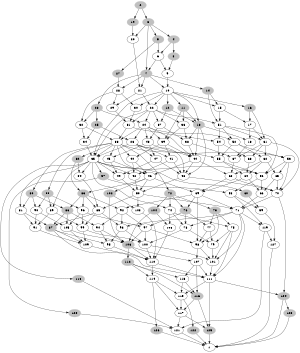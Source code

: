 digraph G {
	ratio="fill";
	size="2,2.5";
	1 [label="1"];
	2 [label="2" color=gray style=filled];
	3 [label="3" color=gray style=filled];
	4 [label="4" color=gray style=filled];
	5 [label="5" color=gray style=filled];
	6 [label="6"];
	7 [label="7" color=gray style=filled];
	8 [label="8" color=gray style=filled];
	9 [label="9"];
	10 [label="10"];
	11 [label="11" color=gray style=filled];
	12 [label="12" color=gray style=filled];
	13 [label="13" color=gray style=filled];
	14 [label="14" color=gray style=filled];
	15 [label="15"];
	16 [label="16" color=gray style=filled];
	17 [label="17"];
	18 [label="18"];
	19 [label="19" color=gray style=filled];
	20 [label="20"];
	21 [label="21"];
	22 [label="22"];
	23 [label="23" color=gray style=filled];
	24 [label="24"];
	25 [label="25" color=gray style=filled];
	26 [label="26"];
	27 [label="27" color=gray style=filled];
	28 [label="28"];
	29 [label="29"];
	30 [label="30"];
	31 [label="31"];
	32 [label="32"];
	33 [label="33"];
	34 [label="34"];
	35 [label="35"];
	36 [label="36"];
	37 [label="37"];
	38 [label="38"];
	39 [label="39"];
	40 [label="40"];
	41 [label="41"];
	42 [label="42"];
	43 [label="43"];
	44 [label="44"];
	45 [label="45"];
	46 [label="46"];
	47 [label="47"];
	48 [label="48"];
	49 [label="49"];
	50 [label="50"];
	51 [label="51"];
	52 [label="52"];
	53 [label="53"];
	54 [label="54"];
	55 [label="55"];
	56 [label="56"];
	57 [label="57" color=gray style=filled];
	58 [label="58"];
	59 [label="59"];
	60 [label="60" color=gray style=filled];
	61 [label="61"];
	62 [label="62"];
	63 [label="63"];
	64 [label="64"];
	65 [label="65"];
	66 [label="66"];
	67 [label="67"];
	68 [label="68"];
	69 [label="69"];
	70 [label="70"];
	71 [label="71"];
	72 [label="72" color=gray style=filled];
	73 [label="73" color=gray style=filled];
	74 [label="74"];
	75 [label="75"];
	76 [label="76" color=gray style=filled];
	77 [label="77"];
	78 [label="78"];
	79 [label="79"];
	80 [label="80" color=gray style=filled];
	81 [label="81"];
	82 [label="82" color=gray style=filled];
	83 [label="83" color=gray style=filled];
	84 [label="84"];
	85 [label="85"];
	86 [label="86" color=gray style=filled];
	87 [label="87" color=gray style=filled];
	88 [label="88" color=gray style=filled];
	89 [label="89"];
	90 [label="90"];
	91 [label="91"];
	92 [label="92"];
	93 [label="93"];
	94 [label="94"];
	95 [label="95"];
	96 [label="96"];
	97 [label="97"];
	98 [label="98"];
	99 [label="99"];
	100 [label="100"];
	101 [label="101"];
	102 [label="102" color=gray style=filled];
	103 [label="103"];
	104 [label="104" color=gray style=filled];
	105 [label="105"];
	106 [label="106" color=gray style=filled];
	107 [label="107"];
	108 [label="108"];
	109 [label="109"];
	110 [label="110"];
	111 [label="111"];
	112 [label="112" color=gray style=filled];
	113 [label="113"];
	114 [label="114"];
	115 [label="115"];
	116 [label="116" color=gray style=filled];
	117 [label="117"];
	118 [label="118" color=gray style=filled];
	119 [label="119"];
	120 [label="120" color=gray style=filled];
	121 [label="121"];
	122 [label="122" color=gray style=filled];
	123 [label="123" color=gray style=filled];
	124 [label="124" color=gray style=filled];
	125 [label="125" color=gray style=filled];
	126 [label="126" color=gray style=filled];
	127 [label="127"];
	2 -> 3;
	2 -> 19;
	3 -> 4;
	3 -> 5;
	3 -> 20;
	4 -> 6;
	4 -> 8;
	5 -> 6;
	5 -> 27;
	6 -> 7;
	6 -> 9;
	75 -> 111;
	124 -> 1;
	111 -> 124;
	111 -> 125;
	3 -> 7;
	61 -> 70;
	7 -> 10;
	7 -> 21;
	7 -> 23;
	7 -> 28;
	7 -> 14;
	8 -> 9;
	9 -> 10;
	10 -> 15;
	10 -> 22;
	10 -> 30;
	10 -> 13;
	22 -> 51;
	22 -> 35;
	51 -> 61;
	51 -> 56;
	35 -> 56;
	10 -> 35;
	10 -> 11;
	10 -> 12;
	10 -> 16;
	13 -> 18;
	14 -> 15;
	15 -> 17;
	15 -> 51;
	16 -> 17;
	17 -> 18;
	17 -> 61;
	18 -> 67;
	19 -> 20;
	20 -> 21;
	21 -> 22;
	21 -> 29;
	22 -> 24;
	22 -> 31;
	22 -> 36;
	22 -> 37;
	23 -> 24;
	23 -> 32;
	23 -> 25;
	14 -> 51;
	61 -> 62;
	61 -> 63;
	51 -> 52;
	51 -> 54;
	13 -> 44;
	24 -> 44;
	24 -> 33;
	24 -> 26;
	24 -> 39;
	24 -> 43;
	24 -> 52;
	28 -> 29;
	28 -> 30;
	28 -> 32;
	29 -> 31;
	30 -> 31;
	32 -> 33;
	32 -> 34;
	44 -> 46;
	44 -> 48;
	44 -> 68;
	31 -> 33;
	31 -> 54;
	33 -> 46;
	33 -> 35;
	33 -> 72;
	33 -> 40;
	33 -> 45;
	33 -> 55;
	25 -> 26;
	25 -> 34;
	46 -> 50;
	46 -> 102;
	70 -> 124;
	13 -> 48;
	26 -> 48;
	26 -> 53;
	26 -> 35;
	26 -> 41;
	26 -> 47;
	27 -> 28;
	33 -> 80;
	33 -> 82;
	33 -> 88;
	34 -> 35;
	35 -> 74;
	35 -> 42;
	35 -> 49;
	35 -> 81;
	35 -> 84;
	35 -> 89;
	35 -> 57;
	35 -> 118;
	35 -> 60;
	11 -> 36;
	36 -> 39;
	36 -> 38;
	12 -> 13;
	12 -> 37;
	13 -> 38;
	37 -> 38;
	37 -> 43;
	38 -> 44;
	38 -> 67;
	43 -> 44;
	43 -> 45;
	43 -> 47;
	45 -> 46;
	45 -> 49;
	47 -> 48;
	47 -> 49;
	49 -> 50;
	72 -> 73;
	72 -> 74;
	72 -> 104;
	75 -> 101;
	48 -> 70;
	48 -> 50;
	53 -> 70;
	53 -> 56;
	73 -> 75;
	73 -> 98;
	74 -> 75;
	74 -> 108;
	87 -> 111;
	11 -> 39;
	11 -> 13;
	39 -> 40;
	39 -> 41;
	39 -> 44;
	40 -> 42;
	40 -> 46;
	41 -> 42;
	41 -> 48;
	42 -> 50;
	46 -> 83;
	46 -> 69;
	50 -> 85;
	50 -> 71;
	50 -> 103;
	83 -> 85;
	83 -> 86;
	83 -> 92;
	83 -> 96;
	85 -> 87;
	85 -> 93;
	85 -> 99;
	86 -> 87;
	86 -> 94;
	86 -> 105;
	87 -> 95;
	87 -> 109;
	107 -> 111;
	107 -> 116;
	68 -> 69;
	68 -> 70;
	62 -> 68;
	62 -> 64;
	62 -> 65;
	52 -> 62;
	52 -> 55;
	52 -> 53;
	63 -> 64;
	54 -> 63;
	54 -> 55;
	56 -> 58;
	16 -> 61;
	61 -> 67;
	67 -> 68;
	101 -> 111;
	98 -> 101;
	98 -> 107;
	69 -> 98;
	69 -> 71;
	69 -> 92;
	64 -> 69;
	64 -> 66;
	55 -> 64;
	55 -> 56;
	69 -> 76;
	71 -> 78;
	71 -> 93;
	72 -> 76;
	73 -> 77;
	74 -> 78;
	75 -> 79;
	77 -> 79;
	77 -> 98;
	76 -> 77;
	76 -> 78;
	76 -> 97;
	79 -> 101;
	78 -> 79;
	78 -> 100;
	80 -> 81;
	80 -> 86;
	80 -> 90;
	81 -> 87;
	81 -> 91;
	82 -> 83;
	82 -> 84;
	84 -> 85;
	88 -> 89;
	88 -> 90;
	88 -> 96;
	89 -> 91;
	89 -> 99;
	90 -> 91;
	90 -> 105;
	91 -> 109;
	92 -> 93;
	92 -> 94;
	92 -> 97;
	93 -> 95;
	93 -> 100;
	94 -> 95;
	94 -> 106;
	95 -> 110;
	97 -> 98;
	97 -> 100;
	97 -> 106;
	96 -> 97;
	96 -> 99;
	96 -> 105;
	71 -> 101;
	71 -> 119;
	100 -> 101;
	100 -> 110;
	99 -> 100;
	99 -> 109;
	104 -> 106;
	104 -> 108;
	102 -> 106;
	102 -> 103;
	70 -> 71;
	65 -> 70;
	65 -> 66;
	53 -> 65;
	71 -> 111;
	66 -> 71;
	56 -> 66;
	106 -> 107;
	106 -> 110;
	106 -> 112;
	105 -> 106;
	105 -> 109;
	107 -> 113;
	108 -> 110;
	103 -> 110;
	111 -> 115;
	110 -> 111;
	110 -> 114;
	109 -> 110;
	113 -> 116;
	113 -> 115;
	112 -> 113;
	116 -> 117;
	112 -> 116;
	112 -> 114;
	115 -> 117;
	115 -> 122;
	114 -> 115;
	117 -> 125;
	117 -> 121;
	114 -> 117;
	114 -> 126;
	123 -> 1;
	124 -> 123;
	125 -> 1;
	116 -> 125;
	59 -> 127;
	57 -> 58;
	57 -> 120;
	58 -> 59;
	58 -> 119;
	60 -> 59;
	127 -> 1;
	119 -> 127;
	119 -> 121;
	120 -> 121;
	121 -> 1;
	118 -> 121;
	122 -> 1;
	126 -> 1;
}
